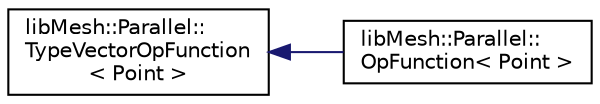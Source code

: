 digraph "Graphical Class Hierarchy"
{
  edge [fontname="Helvetica",fontsize="10",labelfontname="Helvetica",labelfontsize="10"];
  node [fontname="Helvetica",fontsize="10",shape=record];
  rankdir="LR";
  Node1 [label="libMesh::Parallel::\lTypeVectorOpFunction\l\< Point \>",height=0.2,width=0.4,color="black", fillcolor="white", style="filled",URL="$classlibMesh_1_1Parallel_1_1TypeVectorOpFunction.html"];
  Node1 -> Node2 [dir="back",color="midnightblue",fontsize="10",style="solid",fontname="Helvetica"];
  Node2 [label="libMesh::Parallel::\lOpFunction\< Point \>",height=0.2,width=0.4,color="black", fillcolor="white", style="filled",URL="$classlibMesh_1_1Parallel_1_1OpFunction_3_01Point_01_4.html"];
}
